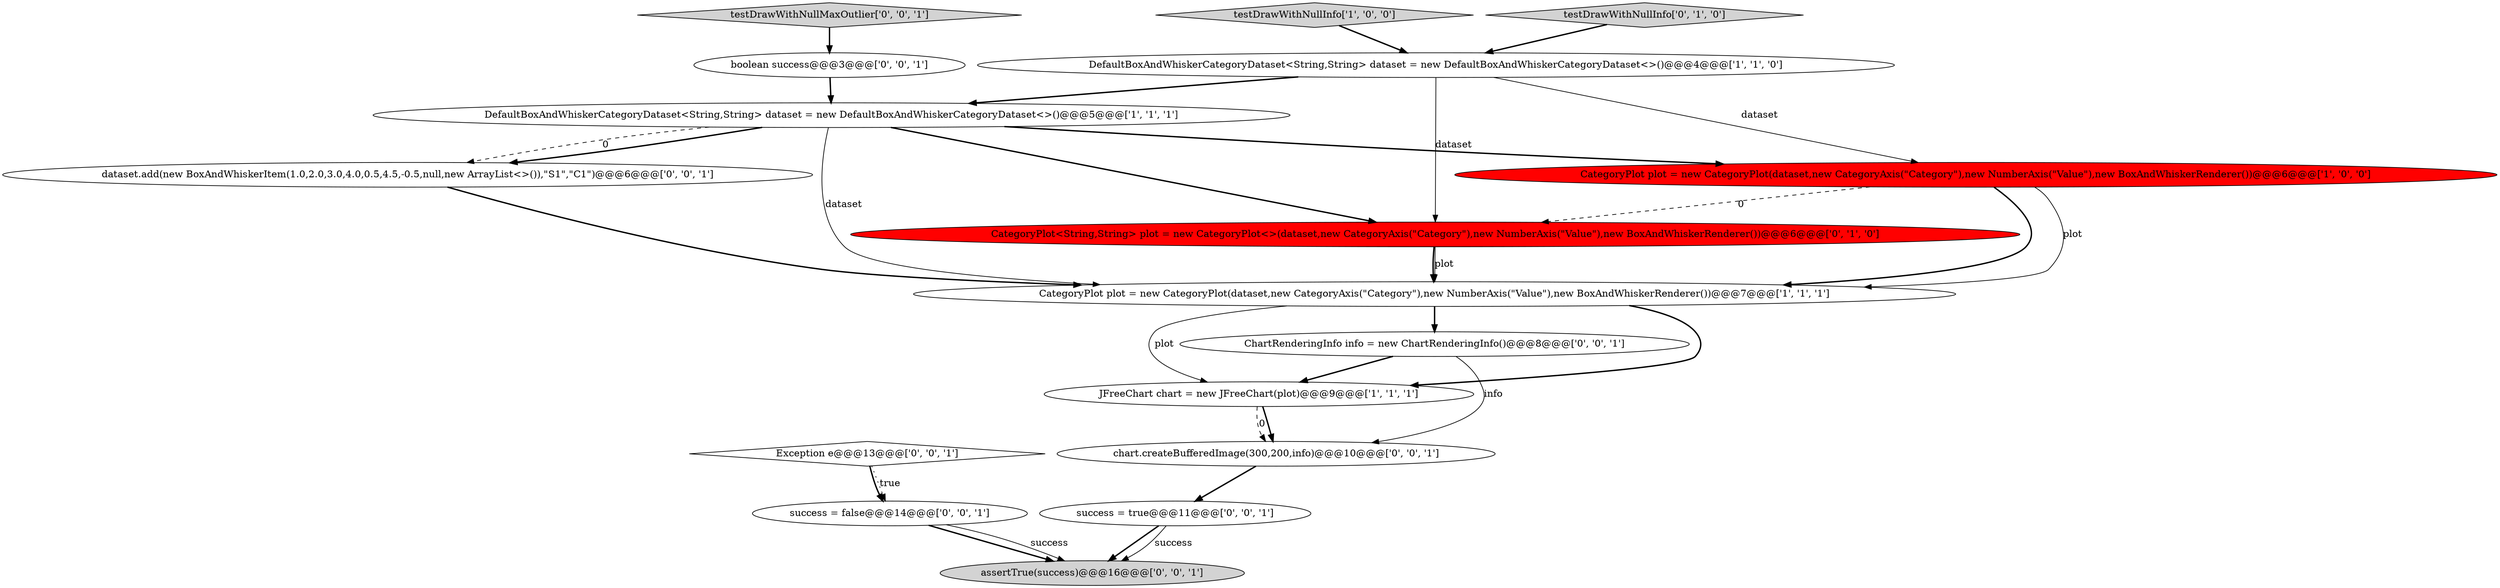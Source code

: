 digraph {
4 [style = filled, label = "CategoryPlot plot = new CategoryPlot(dataset,new CategoryAxis(\"Category\"),new NumberAxis(\"Value\"),new BoxAndWhiskerRenderer())@@@7@@@['1', '1', '1']", fillcolor = white, shape = ellipse image = "AAA0AAABBB1BBB"];
14 [style = filled, label = "success = false@@@14@@@['0', '0', '1']", fillcolor = white, shape = ellipse image = "AAA0AAABBB3BBB"];
11 [style = filled, label = "success = true@@@11@@@['0', '0', '1']", fillcolor = white, shape = ellipse image = "AAA0AAABBB3BBB"];
9 [style = filled, label = "chart.createBufferedImage(300,200,info)@@@10@@@['0', '0', '1']", fillcolor = white, shape = ellipse image = "AAA0AAABBB3BBB"];
0 [style = filled, label = "DefaultBoxAndWhiskerCategoryDataset<String,String> dataset = new DefaultBoxAndWhiskerCategoryDataset<>()@@@5@@@['1', '1', '1']", fillcolor = white, shape = ellipse image = "AAA0AAABBB1BBB"];
5 [style = filled, label = "JFreeChart chart = new JFreeChart(plot)@@@9@@@['1', '1', '1']", fillcolor = white, shape = ellipse image = "AAA0AAABBB1BBB"];
6 [style = filled, label = "CategoryPlot<String,String> plot = new CategoryPlot<>(dataset,new CategoryAxis(\"Category\"),new NumberAxis(\"Value\"),new BoxAndWhiskerRenderer())@@@6@@@['0', '1', '0']", fillcolor = red, shape = ellipse image = "AAA1AAABBB2BBB"];
16 [style = filled, label = "assertTrue(success)@@@16@@@['0', '0', '1']", fillcolor = lightgray, shape = ellipse image = "AAA0AAABBB3BBB"];
8 [style = filled, label = "boolean success@@@3@@@['0', '0', '1']", fillcolor = white, shape = ellipse image = "AAA0AAABBB3BBB"];
7 [style = filled, label = "testDrawWithNullInfo['0', '1', '0']", fillcolor = lightgray, shape = diamond image = "AAA0AAABBB2BBB"];
10 [style = filled, label = "Exception e@@@13@@@['0', '0', '1']", fillcolor = white, shape = diamond image = "AAA0AAABBB3BBB"];
12 [style = filled, label = "testDrawWithNullMaxOutlier['0', '0', '1']", fillcolor = lightgray, shape = diamond image = "AAA0AAABBB3BBB"];
2 [style = filled, label = "CategoryPlot plot = new CategoryPlot(dataset,new CategoryAxis(\"Category\"),new NumberAxis(\"Value\"),new BoxAndWhiskerRenderer())@@@6@@@['1', '0', '0']", fillcolor = red, shape = ellipse image = "AAA1AAABBB1BBB"];
13 [style = filled, label = "dataset.add(new BoxAndWhiskerItem(1.0,2.0,3.0,4.0,0.5,4.5,-0.5,null,new ArrayList<>()),\"S1\",\"C1\")@@@6@@@['0', '0', '1']", fillcolor = white, shape = ellipse image = "AAA0AAABBB3BBB"];
1 [style = filled, label = "testDrawWithNullInfo['1', '0', '0']", fillcolor = lightgray, shape = diamond image = "AAA0AAABBB1BBB"];
15 [style = filled, label = "ChartRenderingInfo info = new ChartRenderingInfo()@@@8@@@['0', '0', '1']", fillcolor = white, shape = ellipse image = "AAA0AAABBB3BBB"];
3 [style = filled, label = "DefaultBoxAndWhiskerCategoryDataset<String,String> dataset = new DefaultBoxAndWhiskerCategoryDataset<>()@@@4@@@['1', '1', '0']", fillcolor = white, shape = ellipse image = "AAA0AAABBB1BBB"];
14->16 [style = bold, label=""];
11->16 [style = bold, label=""];
2->4 [style = solid, label="plot"];
6->4 [style = solid, label="plot"];
9->11 [style = bold, label=""];
0->13 [style = bold, label=""];
5->9 [style = bold, label=""];
10->14 [style = bold, label=""];
0->6 [style = bold, label=""];
0->2 [style = bold, label=""];
4->15 [style = bold, label=""];
14->16 [style = solid, label="success"];
15->9 [style = solid, label="info"];
1->3 [style = bold, label=""];
11->16 [style = solid, label="success"];
5->9 [style = dashed, label="0"];
2->4 [style = bold, label=""];
7->3 [style = bold, label=""];
15->5 [style = bold, label=""];
3->0 [style = bold, label=""];
3->6 [style = solid, label="dataset"];
10->14 [style = dotted, label="true"];
8->0 [style = bold, label=""];
6->4 [style = bold, label=""];
3->2 [style = solid, label="dataset"];
12->8 [style = bold, label=""];
0->13 [style = dashed, label="0"];
0->4 [style = solid, label="dataset"];
2->6 [style = dashed, label="0"];
4->5 [style = bold, label=""];
4->5 [style = solid, label="plot"];
13->4 [style = bold, label=""];
}
